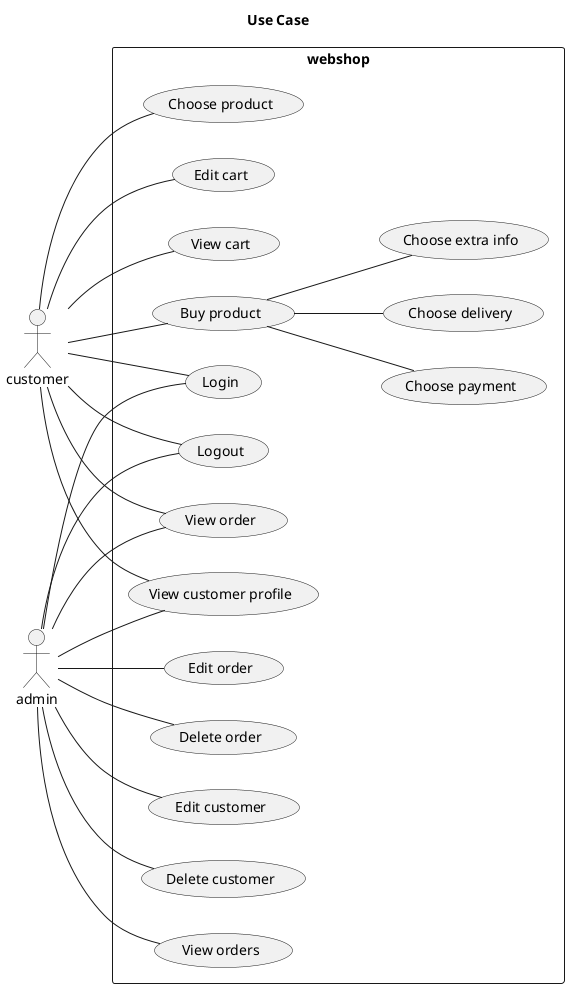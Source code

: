 @startuml
Title Use Case
left to right direction

actor customer
actor admin

rectangle webshop {
    customer -- (Choose product)
    customer -- (Edit cart)
    customer -- (View cart)
    customer -- (Buy product)
    customer -- (Login)
    customer -- (Logout)
    (Buy product) -- (Choose payment)
    (Buy product) -- (Choose delivery)
    (Buy product) -- (Choose extra info)

    customer -- (View order)
    customer -- (View customer profile)

    admin -- (View customer profile)
    admin -- (Edit customer)
    admin -- (Delete customer)
    admin -- (View order)
    admin -- (View orders)
    admin -- (Edit order)
    admin -- (Delete order)
    admin -- (Login)
    admin -- (Logout)
}

@enduml